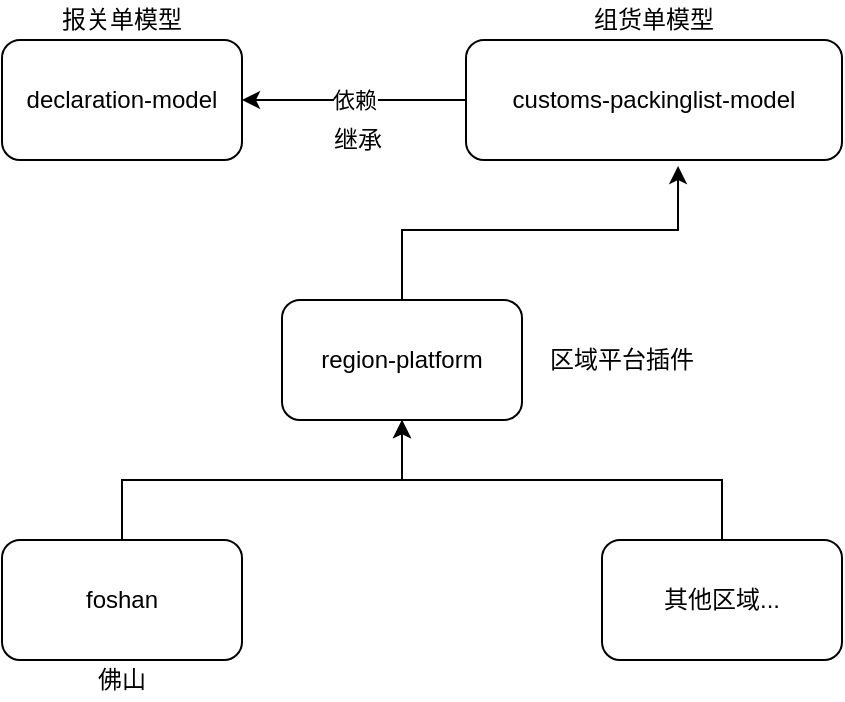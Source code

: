 <mxfile version="14.6.13" type="github"><diagram id="cHKKP6NdEKx6VfG8qVww" name="Page-1"><mxGraphModel dx="1422" dy="794" grid="1" gridSize="10" guides="1" tooltips="1" connect="1" arrows="1" fold="1" page="1" pageScale="1" pageWidth="827" pageHeight="1169" math="0" shadow="0"><root><mxCell id="0"/><mxCell id="1" parent="0"/><mxCell id="LbSRyDNtjtXA46QWT5-8-2" value="&lt;div style=&quot;text-align: left&quot;&gt;customs-packinglist-model&lt;/div&gt;" style="rounded=1;whiteSpace=wrap;html=1;" vertex="1" parent="1"><mxGeometry x="422" y="250" width="188" height="60" as="geometry"/></mxCell><mxCell id="LbSRyDNtjtXA46QWT5-8-1" value="declaration-model" style="rounded=1;whiteSpace=wrap;html=1;" vertex="1" parent="1"><mxGeometry x="190" y="250" width="120" height="60" as="geometry"/></mxCell><mxCell id="LbSRyDNtjtXA46QWT5-8-5" style="edgeStyle=orthogonalEdgeStyle;rounded=0;orthogonalLoop=1;jettySize=auto;html=1;exitX=0.5;exitY=0;exitDx=0;exitDy=0;entryX=0.564;entryY=1.05;entryDx=0;entryDy=0;entryPerimeter=0;" edge="1" parent="1" source="LbSRyDNtjtXA46QWT5-8-4" target="LbSRyDNtjtXA46QWT5-8-2"><mxGeometry relative="1" as="geometry"/></mxCell><mxCell id="LbSRyDNtjtXA46QWT5-8-4" value="region-platform" style="rounded=1;whiteSpace=wrap;html=1;" vertex="1" parent="1"><mxGeometry x="330" y="380" width="120" height="60" as="geometry"/></mxCell><mxCell id="LbSRyDNtjtXA46QWT5-8-9" style="edgeStyle=orthogonalEdgeStyle;rounded=0;orthogonalLoop=1;jettySize=auto;html=1;exitX=0.5;exitY=0;exitDx=0;exitDy=0;entryX=0.5;entryY=1;entryDx=0;entryDy=0;" edge="1" parent="1" source="LbSRyDNtjtXA46QWT5-8-6" target="LbSRyDNtjtXA46QWT5-8-4"><mxGeometry relative="1" as="geometry"/></mxCell><mxCell id="LbSRyDNtjtXA46QWT5-8-6" value="foshan" style="rounded=1;whiteSpace=wrap;html=1;" vertex="1" parent="1"><mxGeometry x="190" y="500" width="120" height="60" as="geometry"/></mxCell><mxCell id="LbSRyDNtjtXA46QWT5-8-8" style="edgeStyle=orthogonalEdgeStyle;rounded=0;orthogonalLoop=1;jettySize=auto;html=1;exitX=0.5;exitY=0;exitDx=0;exitDy=0;entryX=0.5;entryY=1;entryDx=0;entryDy=0;" edge="1" parent="1" source="LbSRyDNtjtXA46QWT5-8-7" target="LbSRyDNtjtXA46QWT5-8-4"><mxGeometry relative="1" as="geometry"/></mxCell><mxCell id="LbSRyDNtjtXA46QWT5-8-7" value="其他区域..." style="rounded=1;whiteSpace=wrap;html=1;" vertex="1" parent="1"><mxGeometry x="490" y="500" width="120" height="60" as="geometry"/></mxCell><mxCell id="LbSRyDNtjtXA46QWT5-8-11" value="报关单模型" style="text;html=1;strokeColor=none;fillColor=none;align=center;verticalAlign=middle;whiteSpace=wrap;rounded=0;" vertex="1" parent="1"><mxGeometry x="200" y="230" width="100" height="20" as="geometry"/></mxCell><mxCell id="LbSRyDNtjtXA46QWT5-8-12" value="组货单模型" style="text;html=1;strokeColor=none;fillColor=none;align=center;verticalAlign=middle;whiteSpace=wrap;rounded=0;" vertex="1" parent="1"><mxGeometry x="466" y="230" width="100" height="20" as="geometry"/></mxCell><mxCell id="LbSRyDNtjtXA46QWT5-8-14" value="区域平台插件" style="text;html=1;strokeColor=none;fillColor=none;align=center;verticalAlign=middle;whiteSpace=wrap;rounded=0;" vertex="1" parent="1"><mxGeometry x="450" y="400" width="100" height="20" as="geometry"/></mxCell><mxCell id="LbSRyDNtjtXA46QWT5-8-15" value="佛山" style="text;html=1;strokeColor=none;fillColor=none;align=center;verticalAlign=middle;whiteSpace=wrap;rounded=0;" vertex="1" parent="1"><mxGeometry x="200" y="560" width="100" height="20" as="geometry"/></mxCell><mxCell id="LbSRyDNtjtXA46QWT5-8-18" value="" style="endArrow=classic;html=1;exitX=0;exitY=0.5;exitDx=0;exitDy=0;entryX=1;entryY=0.5;entryDx=0;entryDy=0;" edge="1" parent="1" source="LbSRyDNtjtXA46QWT5-8-2" target="LbSRyDNtjtXA46QWT5-8-1"><mxGeometry relative="1" as="geometry"><mxPoint x="360" y="380" as="sourcePoint"/><mxPoint x="330" y="280" as="targetPoint"/></mxGeometry></mxCell><mxCell id="LbSRyDNtjtXA46QWT5-8-19" value="依赖" style="edgeLabel;resizable=0;html=1;align=center;verticalAlign=middle;" connectable="0" vertex="1" parent="LbSRyDNtjtXA46QWT5-8-18"><mxGeometry relative="1" as="geometry"/></mxCell><mxCell id="LbSRyDNtjtXA46QWT5-8-20" value="继承" style="text;html=1;strokeColor=none;fillColor=none;align=center;verticalAlign=middle;whiteSpace=wrap;rounded=0;" vertex="1" parent="1"><mxGeometry x="339" y="290" width="58" height="20" as="geometry"/></mxCell></root></mxGraphModel></diagram></mxfile>